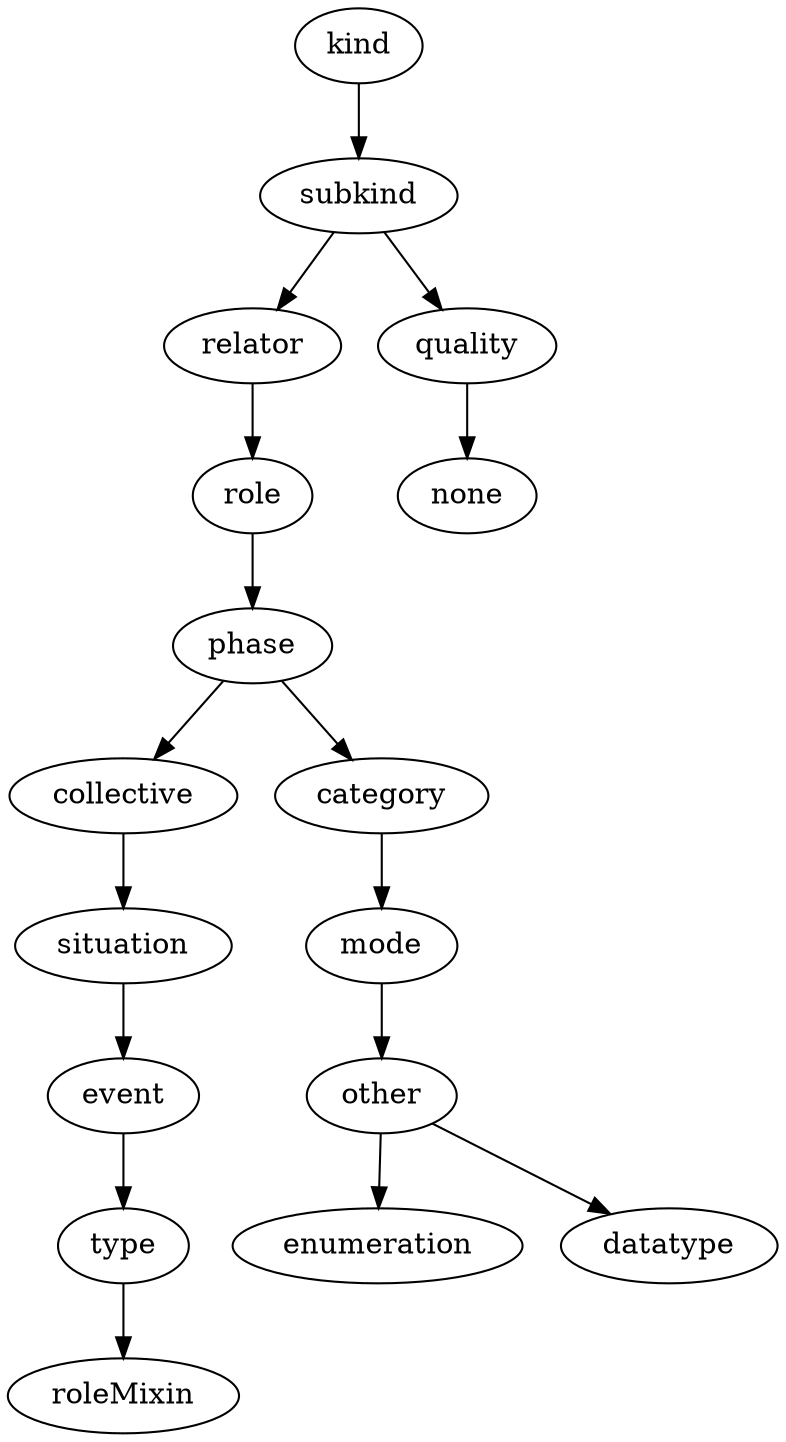 strict digraph  {
kind;
subkind;
relator;
quality;
role;
phase;
collective;
category;
situation;
event;
type;
roleMixin;
mode;
none;
other;
enumeration;
datatype;
kind -> subkind;
subkind -> relator;
subkind -> quality;
relator -> role;
quality -> none;
role -> phase;
phase -> collective;
phase -> category;
collective -> situation;
category -> mode;
situation -> event;
event -> type;
type -> roleMixin;
mode -> other;
other -> enumeration;
other -> datatype;
}
